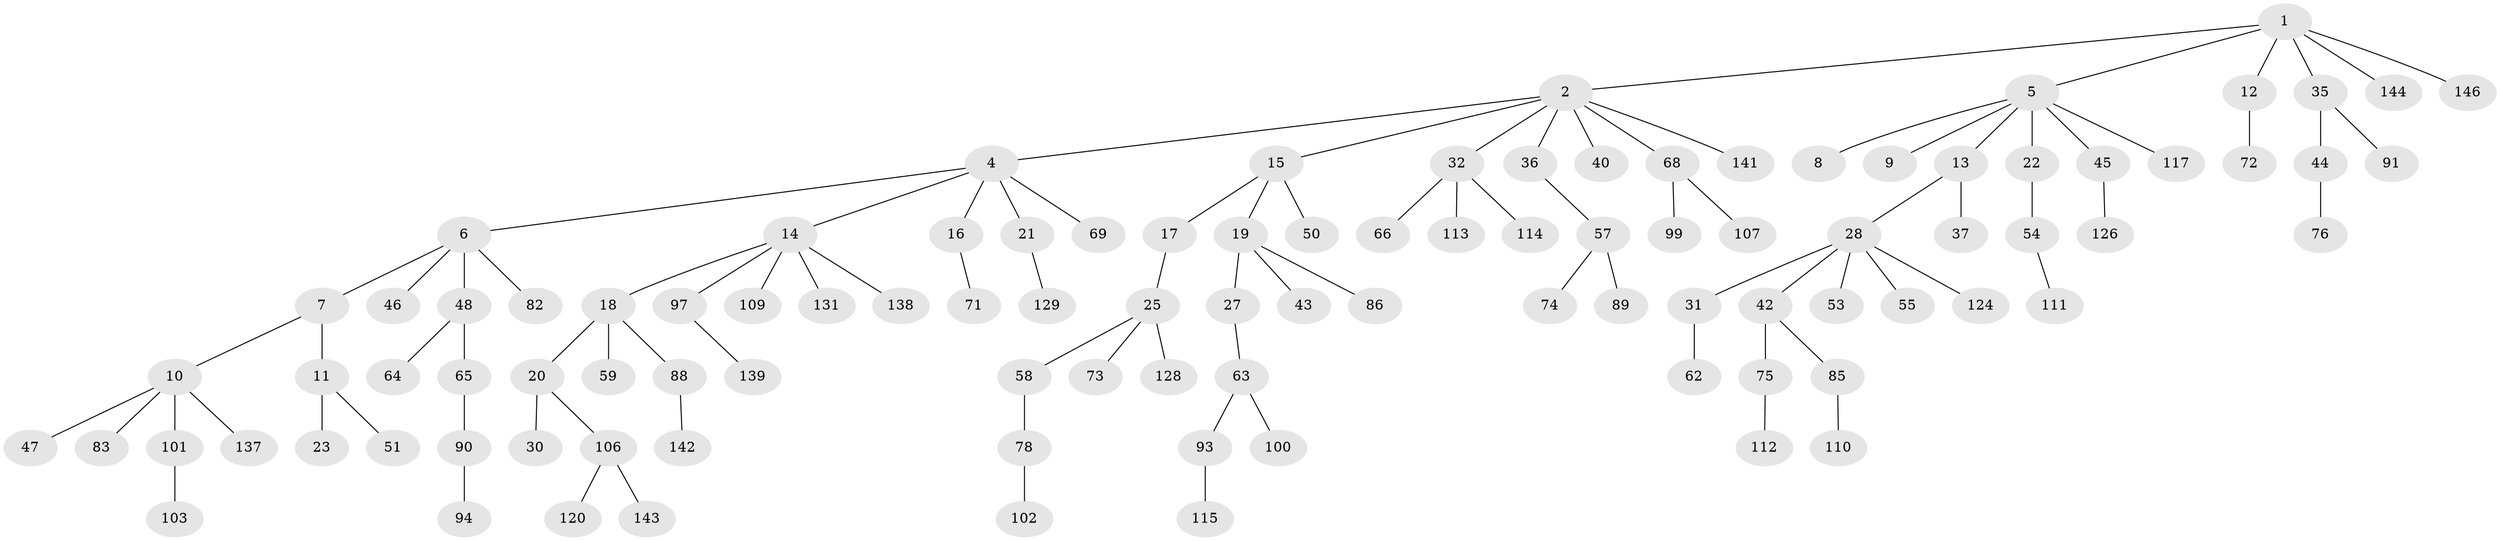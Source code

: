 // Generated by graph-tools (version 1.1) at 2025/24/03/03/25 07:24:06]
// undirected, 101 vertices, 100 edges
graph export_dot {
graph [start="1"]
  node [color=gray90,style=filled];
  1 [super="+96"];
  2 [super="+3"];
  4 [super="+41"];
  5 [super="+38"];
  6 [super="+52"];
  7 [super="+121"];
  8 [super="+26"];
  9 [super="+29"];
  10 [super="+134"];
  11;
  12 [super="+70"];
  13 [super="+127"];
  14 [super="+39"];
  15 [super="+104"];
  16 [super="+49"];
  17;
  18;
  19 [super="+79"];
  20 [super="+24"];
  21 [super="+77"];
  22;
  23 [super="+84"];
  25 [super="+33"];
  27;
  28 [super="+67"];
  30;
  31 [super="+34"];
  32 [super="+80"];
  35;
  36 [super="+118"];
  37 [super="+81"];
  40 [super="+116"];
  42 [super="+145"];
  43;
  44 [super="+56"];
  45 [super="+130"];
  46;
  47;
  48;
  50;
  51;
  53;
  54 [super="+123"];
  55 [super="+61"];
  57 [super="+108"];
  58;
  59 [super="+60"];
  62;
  63 [super="+98"];
  64 [super="+119"];
  65;
  66 [super="+87"];
  68 [super="+95"];
  69;
  71 [super="+147"];
  72;
  73;
  74;
  75 [super="+136"];
  76;
  78;
  82;
  83;
  85;
  86;
  88 [super="+92"];
  89;
  90 [super="+140"];
  91;
  93 [super="+125"];
  94;
  97;
  99;
  100 [super="+132"];
  101 [super="+105"];
  102;
  103;
  106 [super="+122"];
  107;
  109;
  110;
  111;
  112;
  113;
  114;
  115;
  117;
  120 [super="+135"];
  124;
  126 [super="+133"];
  128;
  129;
  131;
  137;
  138;
  139;
  141;
  142;
  143;
  144;
  146;
  1 -- 2;
  1 -- 5;
  1 -- 12;
  1 -- 35;
  1 -- 146;
  1 -- 144;
  2 -- 15;
  2 -- 32;
  2 -- 36;
  2 -- 40;
  2 -- 68;
  2 -- 4;
  2 -- 141;
  4 -- 6;
  4 -- 14;
  4 -- 16;
  4 -- 21;
  4 -- 69;
  5 -- 8;
  5 -- 9;
  5 -- 13;
  5 -- 22;
  5 -- 117;
  5 -- 45;
  6 -- 7;
  6 -- 46;
  6 -- 48;
  6 -- 82;
  7 -- 10;
  7 -- 11;
  10 -- 47;
  10 -- 83;
  10 -- 101;
  10 -- 137;
  11 -- 23;
  11 -- 51;
  12 -- 72;
  13 -- 28;
  13 -- 37;
  14 -- 18;
  14 -- 97;
  14 -- 109;
  14 -- 138;
  14 -- 131;
  15 -- 17;
  15 -- 19;
  15 -- 50;
  16 -- 71;
  17 -- 25;
  18 -- 20;
  18 -- 59;
  18 -- 88;
  19 -- 27;
  19 -- 43;
  19 -- 86;
  20 -- 106;
  20 -- 30;
  21 -- 129;
  22 -- 54;
  25 -- 58;
  25 -- 128;
  25 -- 73;
  27 -- 63;
  28 -- 31;
  28 -- 42;
  28 -- 53;
  28 -- 55;
  28 -- 124;
  31 -- 62;
  32 -- 66;
  32 -- 113;
  32 -- 114;
  35 -- 44;
  35 -- 91;
  36 -- 57;
  42 -- 75;
  42 -- 85;
  44 -- 76;
  45 -- 126;
  48 -- 64;
  48 -- 65;
  54 -- 111;
  57 -- 74;
  57 -- 89;
  58 -- 78;
  63 -- 93;
  63 -- 100;
  65 -- 90;
  68 -- 99;
  68 -- 107;
  75 -- 112;
  78 -- 102;
  85 -- 110;
  88 -- 142;
  90 -- 94;
  93 -- 115;
  97 -- 139;
  101 -- 103;
  106 -- 120;
  106 -- 143;
}
